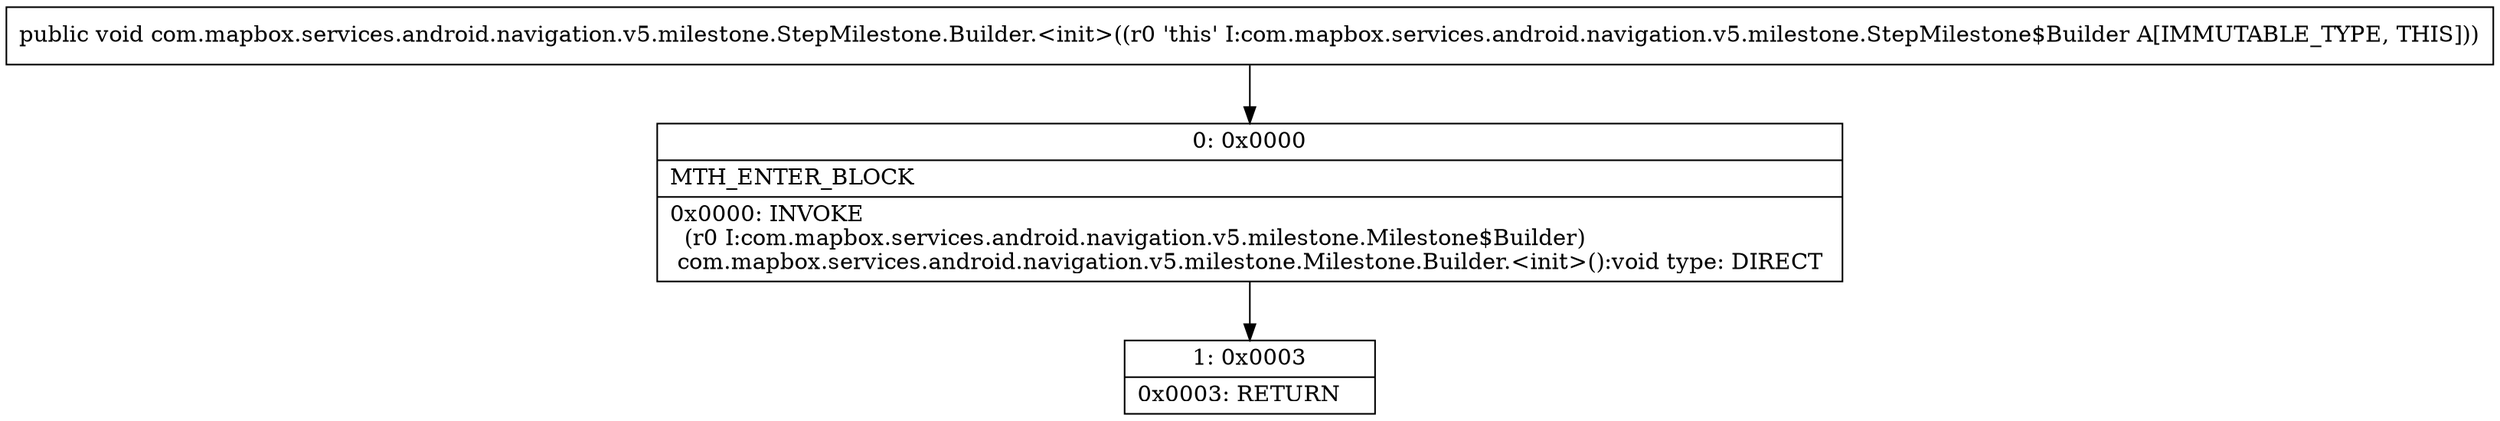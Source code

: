 digraph "CFG forcom.mapbox.services.android.navigation.v5.milestone.StepMilestone.Builder.\<init\>()V" {
Node_0 [shape=record,label="{0\:\ 0x0000|MTH_ENTER_BLOCK\l|0x0000: INVOKE  \l  (r0 I:com.mapbox.services.android.navigation.v5.milestone.Milestone$Builder)\l com.mapbox.services.android.navigation.v5.milestone.Milestone.Builder.\<init\>():void type: DIRECT \l}"];
Node_1 [shape=record,label="{1\:\ 0x0003|0x0003: RETURN   \l}"];
MethodNode[shape=record,label="{public void com.mapbox.services.android.navigation.v5.milestone.StepMilestone.Builder.\<init\>((r0 'this' I:com.mapbox.services.android.navigation.v5.milestone.StepMilestone$Builder A[IMMUTABLE_TYPE, THIS])) }"];
MethodNode -> Node_0;
Node_0 -> Node_1;
}

